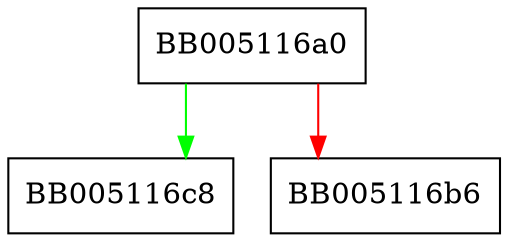 digraph ASN1_INTEGER_cmp {
  node [shape="box"];
  graph [splines=ortho];
  BB005116a0 -> BB005116c8 [color="green"];
  BB005116a0 -> BB005116b6 [color="red"];
}